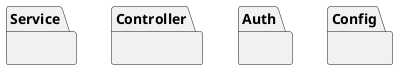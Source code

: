 @startuml
skinparam classAttributeIconSize 0

package "Service" {

}

package "Controller" {

}

package "Auth" {

}

package "Config" {

}

@enduml
